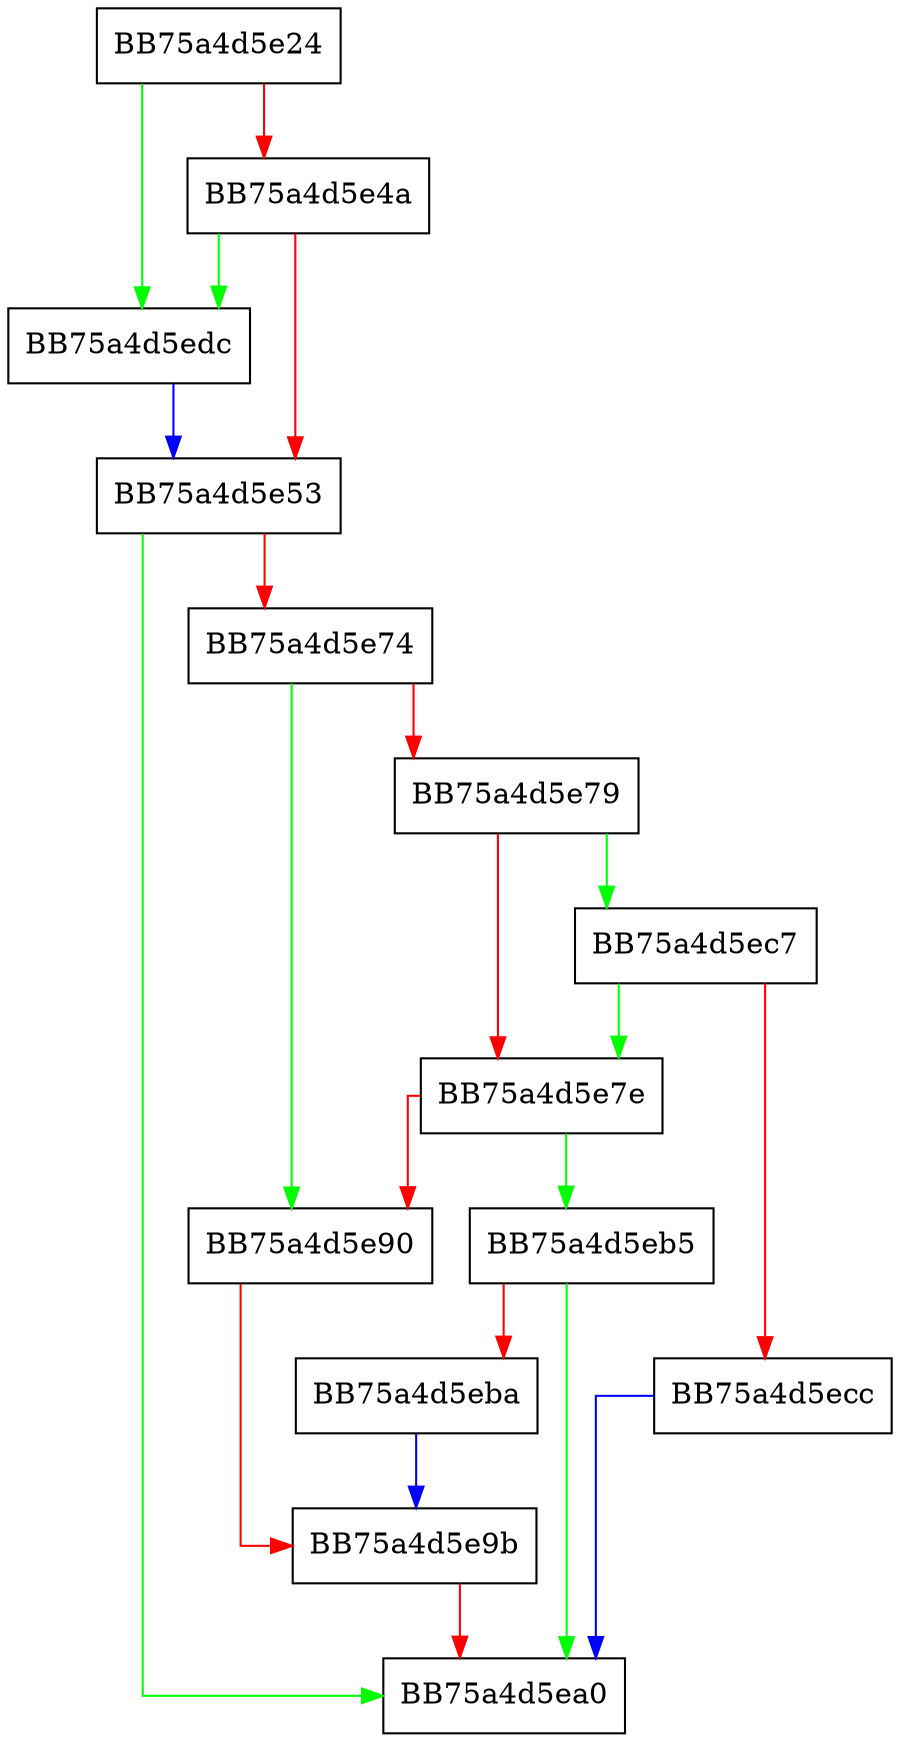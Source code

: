digraph CopyRevokeQueryResult {
  node [shape="box"];
  graph [splines=ortho];
  BB75a4d5e24 -> BB75a4d5edc [color="green"];
  BB75a4d5e24 -> BB75a4d5e4a [color="red"];
  BB75a4d5e4a -> BB75a4d5edc [color="green"];
  BB75a4d5e4a -> BB75a4d5e53 [color="red"];
  BB75a4d5e53 -> BB75a4d5ea0 [color="green"];
  BB75a4d5e53 -> BB75a4d5e74 [color="red"];
  BB75a4d5e74 -> BB75a4d5e90 [color="green"];
  BB75a4d5e74 -> BB75a4d5e79 [color="red"];
  BB75a4d5e79 -> BB75a4d5ec7 [color="green"];
  BB75a4d5e79 -> BB75a4d5e7e [color="red"];
  BB75a4d5e7e -> BB75a4d5eb5 [color="green"];
  BB75a4d5e7e -> BB75a4d5e90 [color="red"];
  BB75a4d5e90 -> BB75a4d5e9b [color="red"];
  BB75a4d5e9b -> BB75a4d5ea0 [color="red"];
  BB75a4d5eb5 -> BB75a4d5ea0 [color="green"];
  BB75a4d5eb5 -> BB75a4d5eba [color="red"];
  BB75a4d5eba -> BB75a4d5e9b [color="blue"];
  BB75a4d5ec7 -> BB75a4d5e7e [color="green"];
  BB75a4d5ec7 -> BB75a4d5ecc [color="red"];
  BB75a4d5ecc -> BB75a4d5ea0 [color="blue"];
  BB75a4d5edc -> BB75a4d5e53 [color="blue"];
}